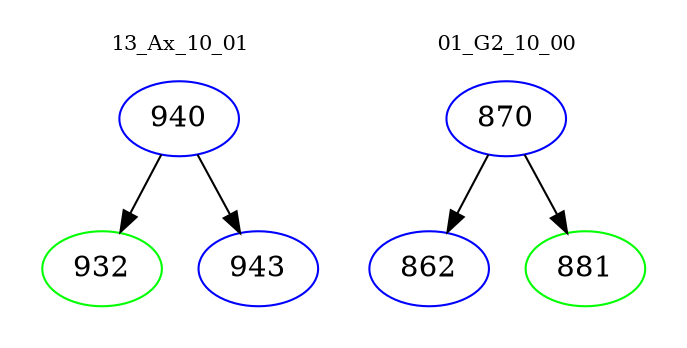 digraph{
subgraph cluster_0 {
color = white
label = "13_Ax_10_01";
fontsize=10;
T0_940 [label="940", color="blue"]
T0_940 -> T0_932 [color="black"]
T0_932 [label="932", color="green"]
T0_940 -> T0_943 [color="black"]
T0_943 [label="943", color="blue"]
}
subgraph cluster_1 {
color = white
label = "01_G2_10_00";
fontsize=10;
T1_870 [label="870", color="blue"]
T1_870 -> T1_862 [color="black"]
T1_862 [label="862", color="blue"]
T1_870 -> T1_881 [color="black"]
T1_881 [label="881", color="green"]
}
}
